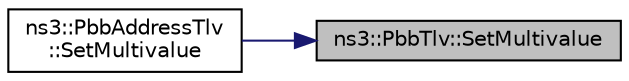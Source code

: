 digraph "ns3::PbbTlv::SetMultivalue"
{
 // LATEX_PDF_SIZE
  edge [fontname="Helvetica",fontsize="10",labelfontname="Helvetica",labelfontsize="10"];
  node [fontname="Helvetica",fontsize="10",shape=record];
  rankdir="RL";
  Node1 [label="ns3::PbbTlv::SetMultivalue",height=0.2,width=0.4,color="black", fillcolor="grey75", style="filled", fontcolor="black",tooltip="Set the multivalue parameter."];
  Node1 -> Node2 [dir="back",color="midnightblue",fontsize="10",style="solid",fontname="Helvetica"];
  Node2 [label="ns3::PbbAddressTlv\l::SetMultivalue",height=0.2,width=0.4,color="black", fillcolor="white", style="filled",URL="$classns3_1_1_pbb_address_tlv.html#a305d359c769545937dc5f1fb20d74d1a",tooltip="Sets whether or not this address TLV is \"multivalue\"."];
}
